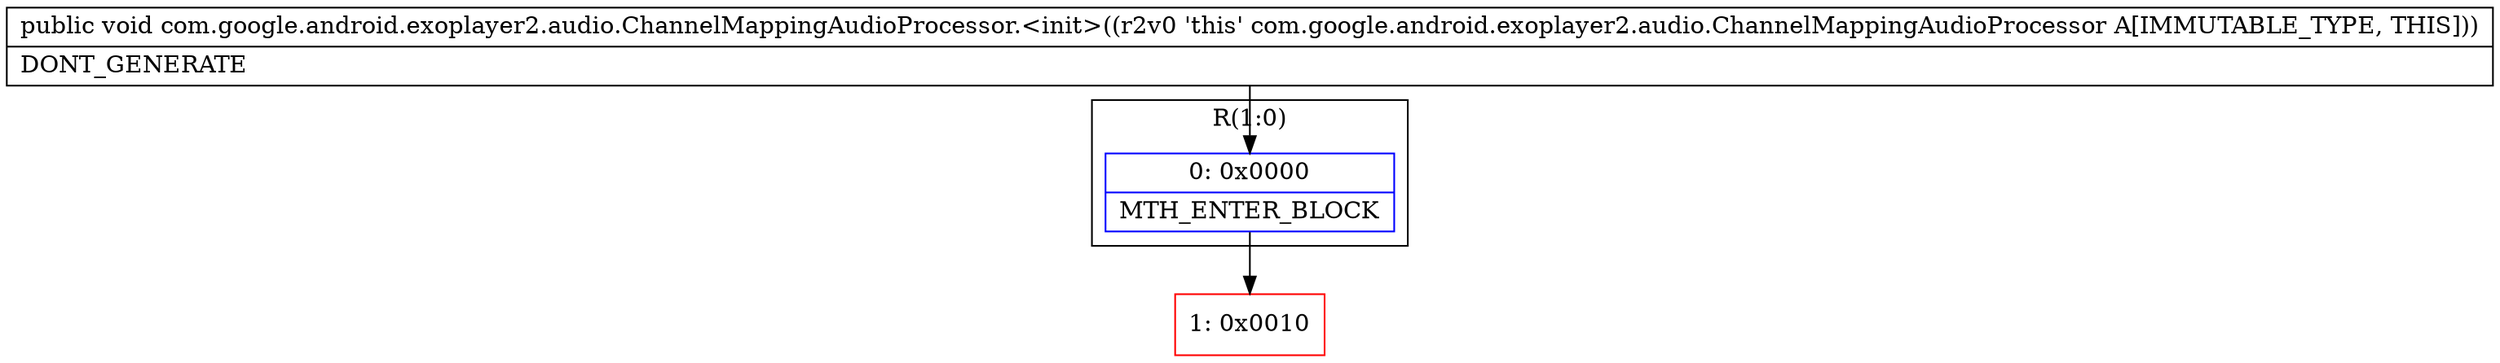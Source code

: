 digraph "CFG forcom.google.android.exoplayer2.audio.ChannelMappingAudioProcessor.\<init\>()V" {
subgraph cluster_Region_1612228761 {
label = "R(1:0)";
node [shape=record,color=blue];
Node_0 [shape=record,label="{0\:\ 0x0000|MTH_ENTER_BLOCK\l}"];
}
Node_1 [shape=record,color=red,label="{1\:\ 0x0010}"];
MethodNode[shape=record,label="{public void com.google.android.exoplayer2.audio.ChannelMappingAudioProcessor.\<init\>((r2v0 'this' com.google.android.exoplayer2.audio.ChannelMappingAudioProcessor A[IMMUTABLE_TYPE, THIS]))  | DONT_GENERATE\l}"];
MethodNode -> Node_0;
Node_0 -> Node_1;
}

